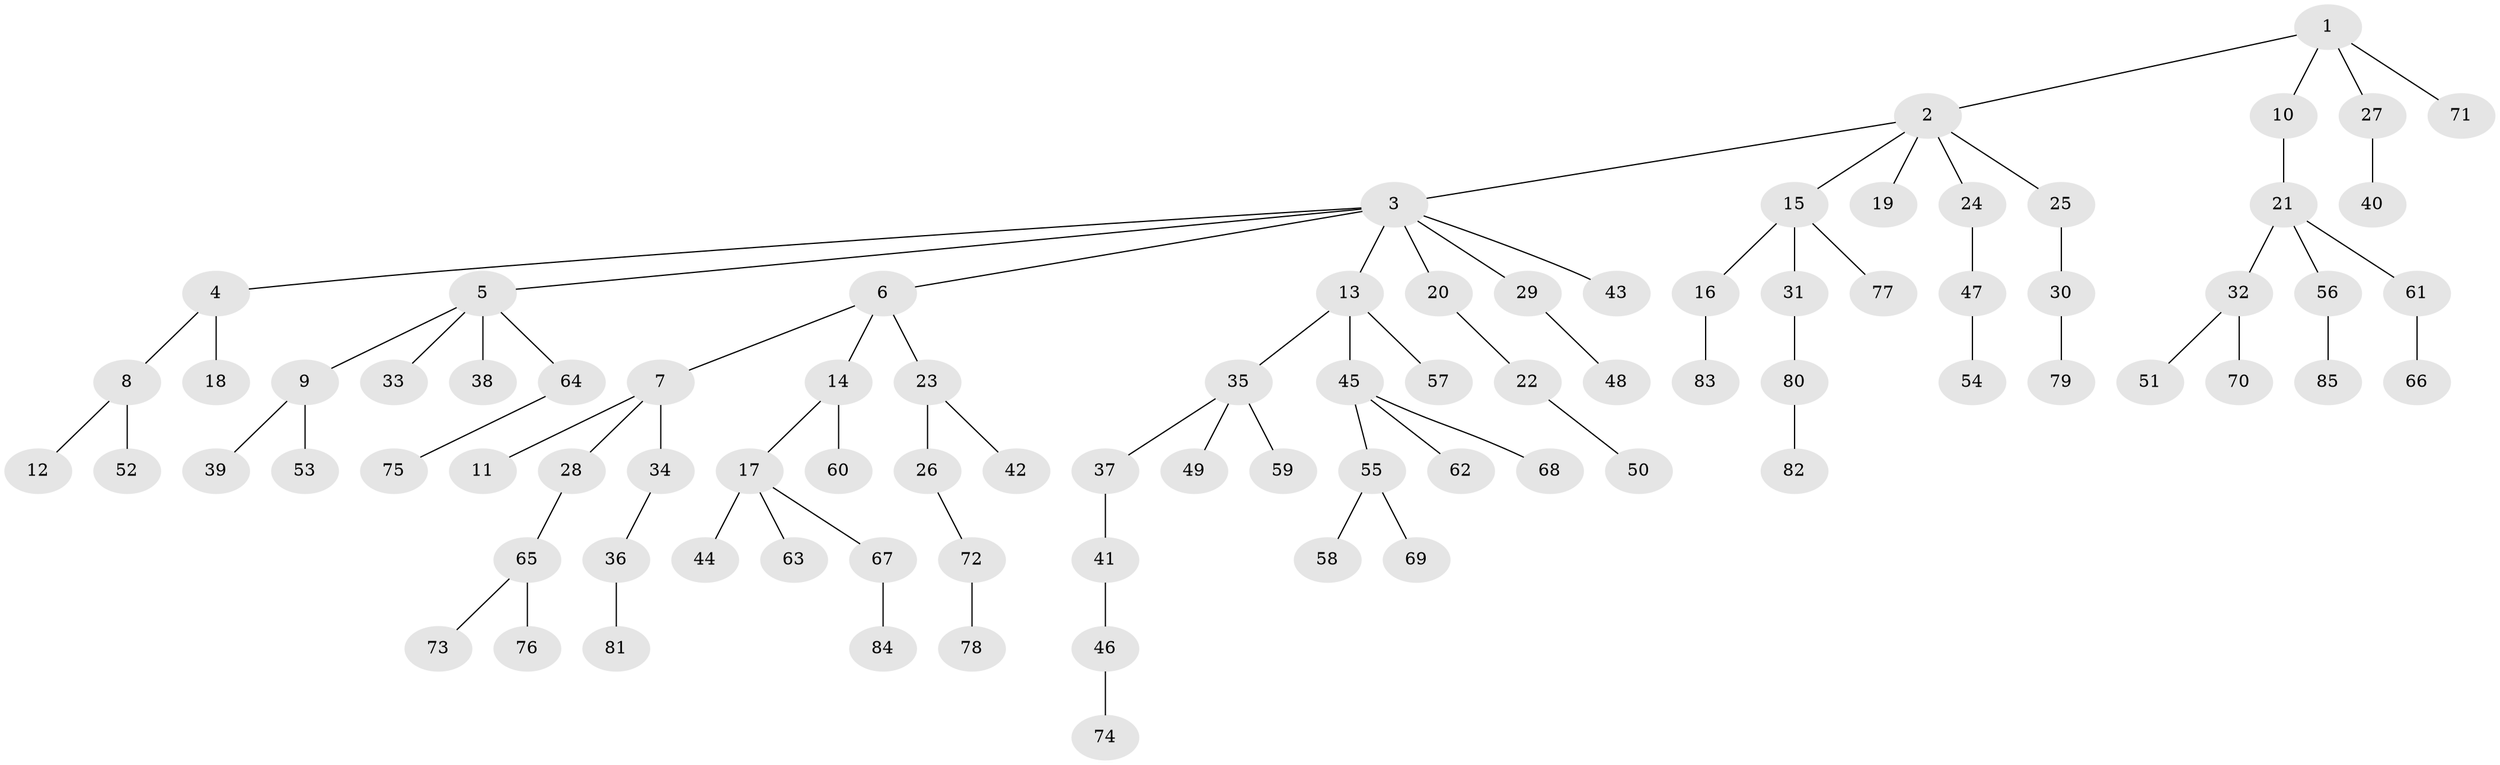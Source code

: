 // Generated by graph-tools (version 1.1) at 2025/15/03/09/25 04:15:25]
// undirected, 85 vertices, 84 edges
graph export_dot {
graph [start="1"]
  node [color=gray90,style=filled];
  1;
  2;
  3;
  4;
  5;
  6;
  7;
  8;
  9;
  10;
  11;
  12;
  13;
  14;
  15;
  16;
  17;
  18;
  19;
  20;
  21;
  22;
  23;
  24;
  25;
  26;
  27;
  28;
  29;
  30;
  31;
  32;
  33;
  34;
  35;
  36;
  37;
  38;
  39;
  40;
  41;
  42;
  43;
  44;
  45;
  46;
  47;
  48;
  49;
  50;
  51;
  52;
  53;
  54;
  55;
  56;
  57;
  58;
  59;
  60;
  61;
  62;
  63;
  64;
  65;
  66;
  67;
  68;
  69;
  70;
  71;
  72;
  73;
  74;
  75;
  76;
  77;
  78;
  79;
  80;
  81;
  82;
  83;
  84;
  85;
  1 -- 2;
  1 -- 10;
  1 -- 27;
  1 -- 71;
  2 -- 3;
  2 -- 15;
  2 -- 19;
  2 -- 24;
  2 -- 25;
  3 -- 4;
  3 -- 5;
  3 -- 6;
  3 -- 13;
  3 -- 20;
  3 -- 29;
  3 -- 43;
  4 -- 8;
  4 -- 18;
  5 -- 9;
  5 -- 33;
  5 -- 38;
  5 -- 64;
  6 -- 7;
  6 -- 14;
  6 -- 23;
  7 -- 11;
  7 -- 28;
  7 -- 34;
  8 -- 12;
  8 -- 52;
  9 -- 39;
  9 -- 53;
  10 -- 21;
  13 -- 35;
  13 -- 45;
  13 -- 57;
  14 -- 17;
  14 -- 60;
  15 -- 16;
  15 -- 31;
  15 -- 77;
  16 -- 83;
  17 -- 44;
  17 -- 63;
  17 -- 67;
  20 -- 22;
  21 -- 32;
  21 -- 56;
  21 -- 61;
  22 -- 50;
  23 -- 26;
  23 -- 42;
  24 -- 47;
  25 -- 30;
  26 -- 72;
  27 -- 40;
  28 -- 65;
  29 -- 48;
  30 -- 79;
  31 -- 80;
  32 -- 51;
  32 -- 70;
  34 -- 36;
  35 -- 37;
  35 -- 49;
  35 -- 59;
  36 -- 81;
  37 -- 41;
  41 -- 46;
  45 -- 55;
  45 -- 62;
  45 -- 68;
  46 -- 74;
  47 -- 54;
  55 -- 58;
  55 -- 69;
  56 -- 85;
  61 -- 66;
  64 -- 75;
  65 -- 73;
  65 -- 76;
  67 -- 84;
  72 -- 78;
  80 -- 82;
}
